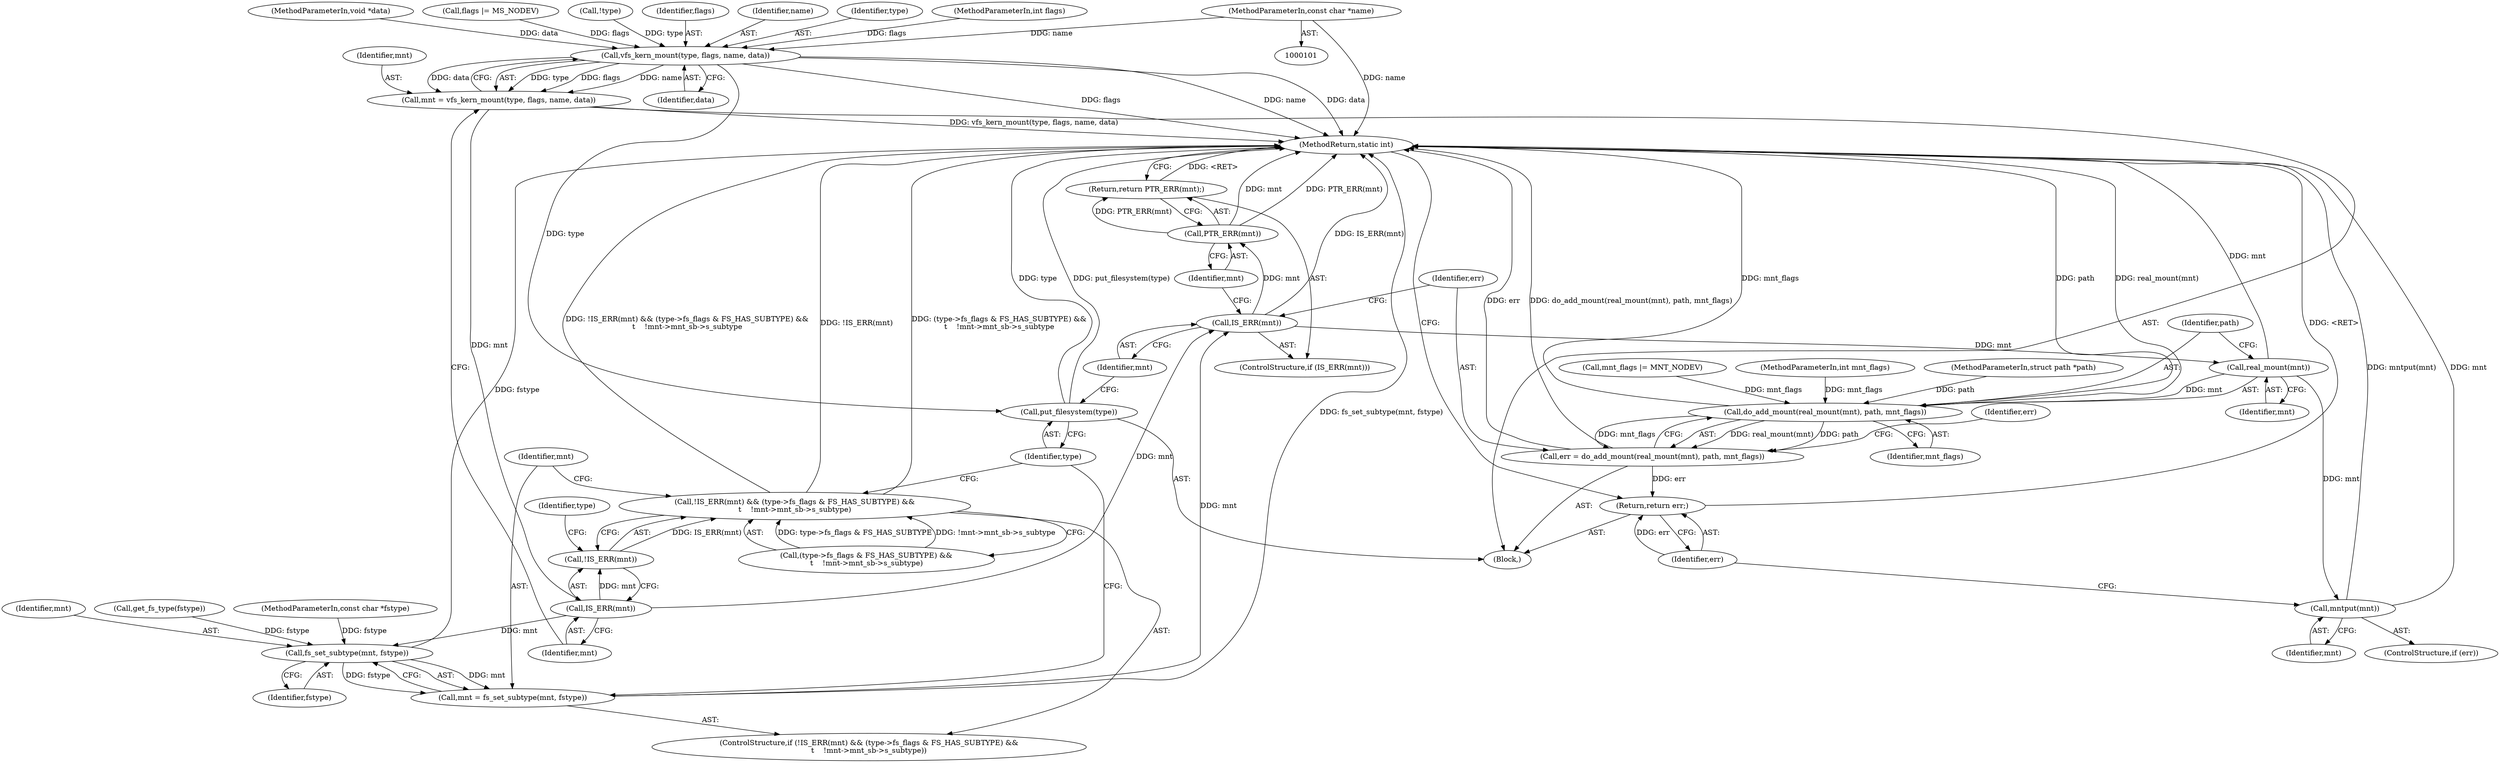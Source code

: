 digraph "0_linux_9566d6742852c527bf5af38af5cbb878dad75705_0@pointer" {
"1000106" [label="(MethodParameterIn,const char *name)"];
"1000173" [label="(Call,vfs_kern_mount(type, flags, name, data))"];
"1000171" [label="(Call,mnt = vfs_kern_mount(type, flags, name, data))"];
"1000181" [label="(Call,IS_ERR(mnt))"];
"1000180" [label="(Call,!IS_ERR(mnt))"];
"1000179" [label="(Call,!IS_ERR(mnt) && (type->fs_flags & FS_HAS_SUBTYPE) &&\n\t    !mnt->mnt_sb->s_subtype)"];
"1000197" [label="(Call,fs_set_subtype(mnt, fstype))"];
"1000195" [label="(Call,mnt = fs_set_subtype(mnt, fstype))"];
"1000203" [label="(Call,IS_ERR(mnt))"];
"1000206" [label="(Call,PTR_ERR(mnt))"];
"1000205" [label="(Return,return PTR_ERR(mnt);)"];
"1000211" [label="(Call,real_mount(mnt))"];
"1000210" [label="(Call,do_add_mount(real_mount(mnt), path, mnt_flags))"];
"1000208" [label="(Call,err = do_add_mount(real_mount(mnt), path, mnt_flags))"];
"1000219" [label="(Return,return err;)"];
"1000217" [label="(Call,mntput(mnt))"];
"1000200" [label="(Call,put_filesystem(type))"];
"1000205" [label="(Return,return PTR_ERR(mnt);)"];
"1000168" [label="(Call,mnt_flags |= MNT_NODEV)"];
"1000201" [label="(Identifier,type)"];
"1000220" [label="(Identifier,err)"];
"1000195" [label="(Call,mnt = fs_set_subtype(mnt, fstype))"];
"1000217" [label="(Call,mntput(mnt))"];
"1000175" [label="(Identifier,flags)"];
"1000208" [label="(Call,err = do_add_mount(real_mount(mnt), path, mnt_flags))"];
"1000182" [label="(Identifier,mnt)"];
"1000176" [label="(Identifier,name)"];
"1000203" [label="(Call,IS_ERR(mnt))"];
"1000196" [label="(Identifier,mnt)"];
"1000216" [label="(Identifier,err)"];
"1000179" [label="(Call,!IS_ERR(mnt) && (type->fs_flags & FS_HAS_SUBTYPE) &&\n\t    !mnt->mnt_sb->s_subtype)"];
"1000211" [label="(Call,real_mount(mnt))"];
"1000174" [label="(Identifier,type)"];
"1000218" [label="(Identifier,mnt)"];
"1000171" [label="(Call,mnt = vfs_kern_mount(type, flags, name, data))"];
"1000108" [label="(Block,)"];
"1000206" [label="(Call,PTR_ERR(mnt))"];
"1000202" [label="(ControlStructure,if (IS_ERR(mnt)))"];
"1000209" [label="(Identifier,err)"];
"1000200" [label="(Call,put_filesystem(type))"];
"1000178" [label="(ControlStructure,if (!IS_ERR(mnt) && (type->fs_flags & FS_HAS_SUBTYPE) &&\n\t    !mnt->mnt_sb->s_subtype))"];
"1000181" [label="(Call,IS_ERR(mnt))"];
"1000180" [label="(Call,!IS_ERR(mnt))"];
"1000213" [label="(Identifier,path)"];
"1000219" [label="(Return,return err;)"];
"1000186" [label="(Identifier,type)"];
"1000177" [label="(Identifier,data)"];
"1000104" [label="(MethodParameterIn,int flags)"];
"1000204" [label="(Identifier,mnt)"];
"1000107" [label="(MethodParameterIn,void *data)"];
"1000173" [label="(Call,vfs_kern_mount(type, flags, name, data))"];
"1000212" [label="(Identifier,mnt)"];
"1000221" [label="(MethodReturn,static int)"];
"1000165" [label="(Call,flags |= MS_NODEV)"];
"1000207" [label="(Identifier,mnt)"];
"1000199" [label="(Identifier,fstype)"];
"1000215" [label="(ControlStructure,if (err))"];
"1000198" [label="(Identifier,mnt)"];
"1000106" [label="(MethodParameterIn,const char *name)"];
"1000105" [label="(MethodParameterIn,int mnt_flags)"];
"1000133" [label="(Call,!type)"];
"1000103" [label="(MethodParameterIn,const char *fstype)"];
"1000130" [label="(Call,get_fs_type(fstype))"];
"1000210" [label="(Call,do_add_mount(real_mount(mnt), path, mnt_flags))"];
"1000183" [label="(Call,(type->fs_flags & FS_HAS_SUBTYPE) &&\n\t    !mnt->mnt_sb->s_subtype)"];
"1000214" [label="(Identifier,mnt_flags)"];
"1000102" [label="(MethodParameterIn,struct path *path)"];
"1000197" [label="(Call,fs_set_subtype(mnt, fstype))"];
"1000172" [label="(Identifier,mnt)"];
"1000106" -> "1000101"  [label="AST: "];
"1000106" -> "1000221"  [label="DDG: name"];
"1000106" -> "1000173"  [label="DDG: name"];
"1000173" -> "1000171"  [label="AST: "];
"1000173" -> "1000177"  [label="CFG: "];
"1000174" -> "1000173"  [label="AST: "];
"1000175" -> "1000173"  [label="AST: "];
"1000176" -> "1000173"  [label="AST: "];
"1000177" -> "1000173"  [label="AST: "];
"1000171" -> "1000173"  [label="CFG: "];
"1000173" -> "1000221"  [label="DDG: name"];
"1000173" -> "1000221"  [label="DDG: data"];
"1000173" -> "1000221"  [label="DDG: flags"];
"1000173" -> "1000171"  [label="DDG: type"];
"1000173" -> "1000171"  [label="DDG: flags"];
"1000173" -> "1000171"  [label="DDG: name"];
"1000173" -> "1000171"  [label="DDG: data"];
"1000133" -> "1000173"  [label="DDG: type"];
"1000165" -> "1000173"  [label="DDG: flags"];
"1000104" -> "1000173"  [label="DDG: flags"];
"1000107" -> "1000173"  [label="DDG: data"];
"1000173" -> "1000200"  [label="DDG: type"];
"1000171" -> "1000108"  [label="AST: "];
"1000172" -> "1000171"  [label="AST: "];
"1000182" -> "1000171"  [label="CFG: "];
"1000171" -> "1000221"  [label="DDG: vfs_kern_mount(type, flags, name, data)"];
"1000171" -> "1000181"  [label="DDG: mnt"];
"1000181" -> "1000180"  [label="AST: "];
"1000181" -> "1000182"  [label="CFG: "];
"1000182" -> "1000181"  [label="AST: "];
"1000180" -> "1000181"  [label="CFG: "];
"1000181" -> "1000180"  [label="DDG: mnt"];
"1000181" -> "1000197"  [label="DDG: mnt"];
"1000181" -> "1000203"  [label="DDG: mnt"];
"1000180" -> "1000179"  [label="AST: "];
"1000186" -> "1000180"  [label="CFG: "];
"1000179" -> "1000180"  [label="CFG: "];
"1000180" -> "1000179"  [label="DDG: IS_ERR(mnt)"];
"1000179" -> "1000178"  [label="AST: "];
"1000179" -> "1000183"  [label="CFG: "];
"1000183" -> "1000179"  [label="AST: "];
"1000196" -> "1000179"  [label="CFG: "];
"1000201" -> "1000179"  [label="CFG: "];
"1000179" -> "1000221"  [label="DDG: !IS_ERR(mnt) && (type->fs_flags & FS_HAS_SUBTYPE) &&\n\t    !mnt->mnt_sb->s_subtype"];
"1000179" -> "1000221"  [label="DDG: !IS_ERR(mnt)"];
"1000179" -> "1000221"  [label="DDG: (type->fs_flags & FS_HAS_SUBTYPE) &&\n\t    !mnt->mnt_sb->s_subtype"];
"1000183" -> "1000179"  [label="DDG: type->fs_flags & FS_HAS_SUBTYPE"];
"1000183" -> "1000179"  [label="DDG: !mnt->mnt_sb->s_subtype"];
"1000197" -> "1000195"  [label="AST: "];
"1000197" -> "1000199"  [label="CFG: "];
"1000198" -> "1000197"  [label="AST: "];
"1000199" -> "1000197"  [label="AST: "];
"1000195" -> "1000197"  [label="CFG: "];
"1000197" -> "1000221"  [label="DDG: fstype"];
"1000197" -> "1000195"  [label="DDG: mnt"];
"1000197" -> "1000195"  [label="DDG: fstype"];
"1000130" -> "1000197"  [label="DDG: fstype"];
"1000103" -> "1000197"  [label="DDG: fstype"];
"1000195" -> "1000178"  [label="AST: "];
"1000196" -> "1000195"  [label="AST: "];
"1000201" -> "1000195"  [label="CFG: "];
"1000195" -> "1000221"  [label="DDG: fs_set_subtype(mnt, fstype)"];
"1000195" -> "1000203"  [label="DDG: mnt"];
"1000203" -> "1000202"  [label="AST: "];
"1000203" -> "1000204"  [label="CFG: "];
"1000204" -> "1000203"  [label="AST: "];
"1000207" -> "1000203"  [label="CFG: "];
"1000209" -> "1000203"  [label="CFG: "];
"1000203" -> "1000221"  [label="DDG: IS_ERR(mnt)"];
"1000203" -> "1000206"  [label="DDG: mnt"];
"1000203" -> "1000211"  [label="DDG: mnt"];
"1000206" -> "1000205"  [label="AST: "];
"1000206" -> "1000207"  [label="CFG: "];
"1000207" -> "1000206"  [label="AST: "];
"1000205" -> "1000206"  [label="CFG: "];
"1000206" -> "1000221"  [label="DDG: PTR_ERR(mnt)"];
"1000206" -> "1000221"  [label="DDG: mnt"];
"1000206" -> "1000205"  [label="DDG: PTR_ERR(mnt)"];
"1000205" -> "1000202"  [label="AST: "];
"1000221" -> "1000205"  [label="CFG: "];
"1000205" -> "1000221"  [label="DDG: <RET>"];
"1000211" -> "1000210"  [label="AST: "];
"1000211" -> "1000212"  [label="CFG: "];
"1000212" -> "1000211"  [label="AST: "];
"1000213" -> "1000211"  [label="CFG: "];
"1000211" -> "1000221"  [label="DDG: mnt"];
"1000211" -> "1000210"  [label="DDG: mnt"];
"1000211" -> "1000217"  [label="DDG: mnt"];
"1000210" -> "1000208"  [label="AST: "];
"1000210" -> "1000214"  [label="CFG: "];
"1000213" -> "1000210"  [label="AST: "];
"1000214" -> "1000210"  [label="AST: "];
"1000208" -> "1000210"  [label="CFG: "];
"1000210" -> "1000221"  [label="DDG: mnt_flags"];
"1000210" -> "1000221"  [label="DDG: path"];
"1000210" -> "1000221"  [label="DDG: real_mount(mnt)"];
"1000210" -> "1000208"  [label="DDG: real_mount(mnt)"];
"1000210" -> "1000208"  [label="DDG: path"];
"1000210" -> "1000208"  [label="DDG: mnt_flags"];
"1000102" -> "1000210"  [label="DDG: path"];
"1000168" -> "1000210"  [label="DDG: mnt_flags"];
"1000105" -> "1000210"  [label="DDG: mnt_flags"];
"1000208" -> "1000108"  [label="AST: "];
"1000209" -> "1000208"  [label="AST: "];
"1000216" -> "1000208"  [label="CFG: "];
"1000208" -> "1000221"  [label="DDG: err"];
"1000208" -> "1000221"  [label="DDG: do_add_mount(real_mount(mnt), path, mnt_flags)"];
"1000208" -> "1000219"  [label="DDG: err"];
"1000219" -> "1000108"  [label="AST: "];
"1000219" -> "1000220"  [label="CFG: "];
"1000220" -> "1000219"  [label="AST: "];
"1000221" -> "1000219"  [label="CFG: "];
"1000219" -> "1000221"  [label="DDG: <RET>"];
"1000220" -> "1000219"  [label="DDG: err"];
"1000217" -> "1000215"  [label="AST: "];
"1000217" -> "1000218"  [label="CFG: "];
"1000218" -> "1000217"  [label="AST: "];
"1000220" -> "1000217"  [label="CFG: "];
"1000217" -> "1000221"  [label="DDG: mntput(mnt)"];
"1000217" -> "1000221"  [label="DDG: mnt"];
"1000200" -> "1000108"  [label="AST: "];
"1000200" -> "1000201"  [label="CFG: "];
"1000201" -> "1000200"  [label="AST: "];
"1000204" -> "1000200"  [label="CFG: "];
"1000200" -> "1000221"  [label="DDG: type"];
"1000200" -> "1000221"  [label="DDG: put_filesystem(type)"];
}
